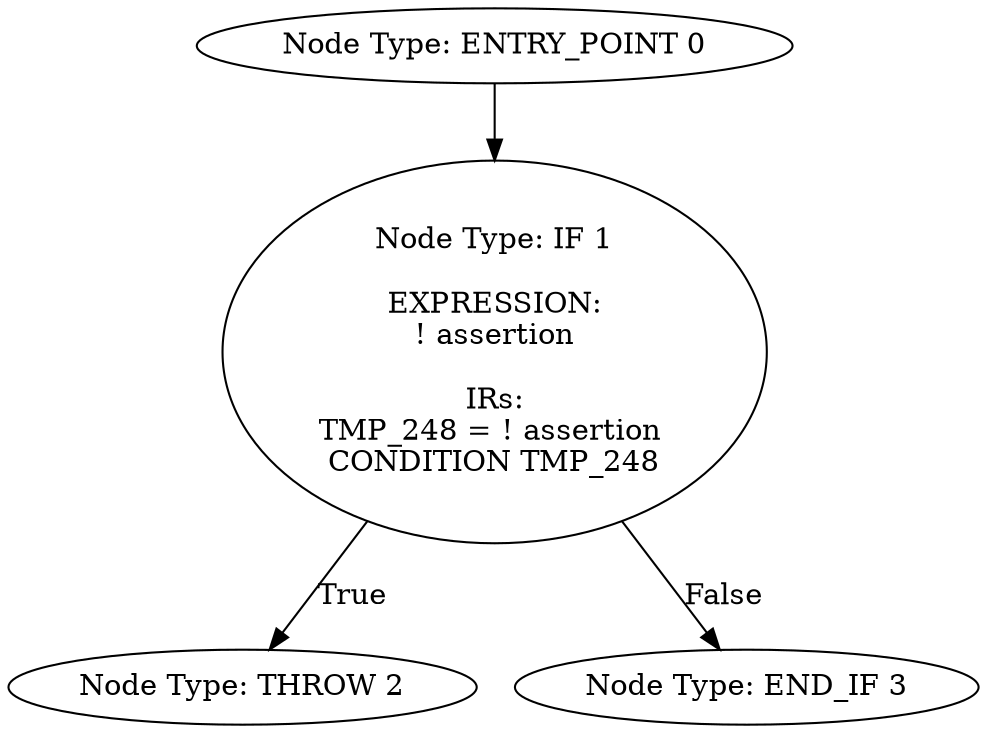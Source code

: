 digraph{
0[label="Node Type: ENTRY_POINT 0
"];
0->1;
1[label="Node Type: IF 1

EXPRESSION:
! assertion

IRs:
TMP_248 = ! assertion 
CONDITION TMP_248"];
1->2[label="True"];
1->3[label="False"];
2[label="Node Type: THROW 2
"];
3[label="Node Type: END_IF 3
"];
}
